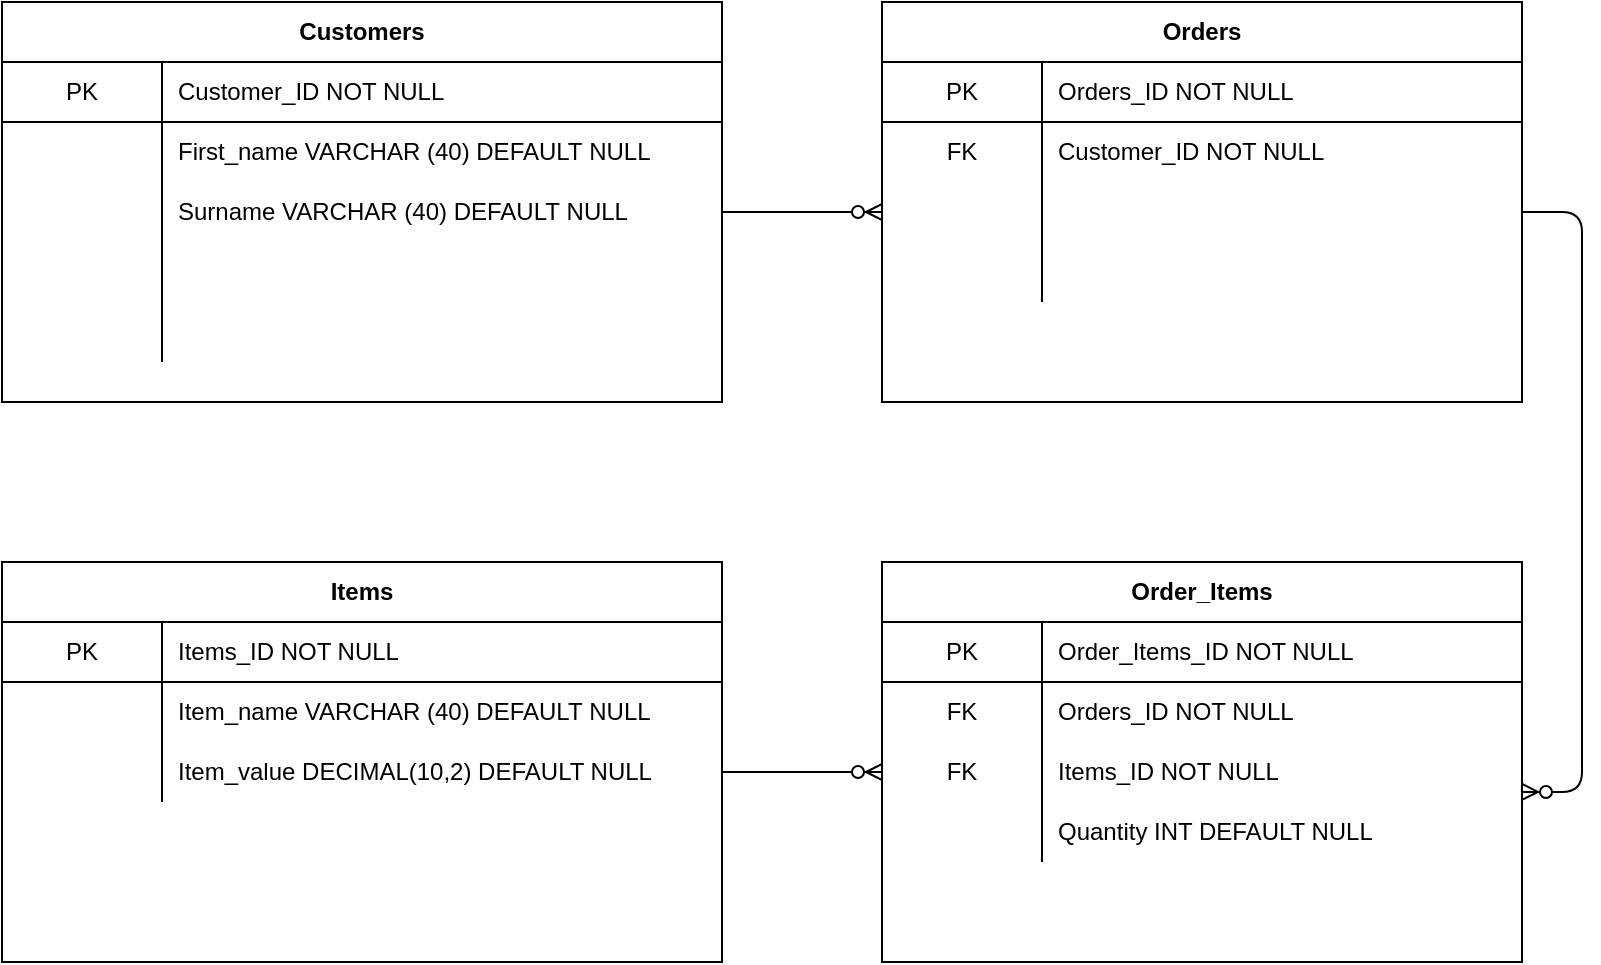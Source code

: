 <mxfile version="14.2.9" type="github">
  <diagram name="Page-1" id="9f46799a-70d6-7492-0946-bef42562c5a5">
    <mxGraphModel dx="1422" dy="832" grid="1" gridSize="10" guides="1" tooltips="1" connect="1" arrows="1" fold="1" page="1" pageScale="1" pageWidth="1100" pageHeight="850" background="#ffffff" math="0" shadow="0">
      <root>
        <mxCell id="0" />
        <mxCell id="1" parent="0" />
        <mxCell id="aNF0O6-SXwINJK2UG5cX-1" value="Customers" style="shape=table;html=1;whiteSpace=wrap;startSize=30;container=1;collapsible=0;childLayout=tableLayout;fixedRows=1;rowLines=0;fontStyle=1;align=center;" parent="1" vertex="1">
          <mxGeometry x="40" y="80" width="360" height="200" as="geometry" />
        </mxCell>
        <mxCell id="aNF0O6-SXwINJK2UG5cX-2" value="" style="shape=partialRectangle;html=1;whiteSpace=wrap;collapsible=0;dropTarget=0;pointerEvents=0;fillColor=none;top=0;left=0;bottom=1;right=0;points=[[0,0.5],[1,0.5]];portConstraint=eastwest;" parent="aNF0O6-SXwINJK2UG5cX-1" vertex="1">
          <mxGeometry y="30" width="360" height="30" as="geometry" />
        </mxCell>
        <mxCell id="aNF0O6-SXwINJK2UG5cX-3" value="PK" style="shape=partialRectangle;html=1;whiteSpace=wrap;connectable=0;fillColor=none;top=0;left=0;bottom=0;right=0;overflow=hidden;" parent="aNF0O6-SXwINJK2UG5cX-2" vertex="1">
          <mxGeometry width="80" height="30" as="geometry" />
        </mxCell>
        <mxCell id="aNF0O6-SXwINJK2UG5cX-4" value="Customer_ID NOT NULL" style="shape=partialRectangle;html=1;whiteSpace=wrap;connectable=0;fillColor=none;top=0;left=0;bottom=0;right=0;align=left;spacingLeft=6;overflow=hidden;" parent="aNF0O6-SXwINJK2UG5cX-2" vertex="1">
          <mxGeometry x="80" width="280" height="30" as="geometry" />
        </mxCell>
        <mxCell id="aNF0O6-SXwINJK2UG5cX-5" value="" style="shape=partialRectangle;html=1;whiteSpace=wrap;collapsible=0;dropTarget=0;pointerEvents=0;fillColor=none;top=0;left=0;bottom=0;right=0;points=[[0,0.5],[1,0.5]];portConstraint=eastwest;" parent="aNF0O6-SXwINJK2UG5cX-1" vertex="1">
          <mxGeometry y="60" width="360" height="30" as="geometry" />
        </mxCell>
        <mxCell id="aNF0O6-SXwINJK2UG5cX-6" value="" style="shape=partialRectangle;html=1;whiteSpace=wrap;connectable=0;fillColor=none;top=0;left=0;bottom=0;right=0;overflow=hidden;" parent="aNF0O6-SXwINJK2UG5cX-5" vertex="1">
          <mxGeometry width="80" height="30" as="geometry" />
        </mxCell>
        <mxCell id="aNF0O6-SXwINJK2UG5cX-7" value="First_name VARCHAR (40) DEFAULT&amp;nbsp;NULL" style="shape=partialRectangle;html=1;whiteSpace=wrap;connectable=0;fillColor=none;top=0;left=0;bottom=0;right=0;align=left;spacingLeft=6;overflow=hidden;" parent="aNF0O6-SXwINJK2UG5cX-5" vertex="1">
          <mxGeometry x="80" width="280" height="30" as="geometry" />
        </mxCell>
        <mxCell id="aNF0O6-SXwINJK2UG5cX-8" value="" style="shape=partialRectangle;html=1;whiteSpace=wrap;collapsible=0;dropTarget=0;pointerEvents=0;fillColor=none;top=0;left=0;bottom=0;right=0;points=[[0,0.5],[1,0.5]];portConstraint=eastwest;" parent="aNF0O6-SXwINJK2UG5cX-1" vertex="1">
          <mxGeometry y="90" width="360" height="30" as="geometry" />
        </mxCell>
        <mxCell id="aNF0O6-SXwINJK2UG5cX-9" value="" style="shape=partialRectangle;html=1;whiteSpace=wrap;connectable=0;fillColor=none;top=0;left=0;bottom=0;right=0;overflow=hidden;" parent="aNF0O6-SXwINJK2UG5cX-8" vertex="1">
          <mxGeometry width="80" height="30" as="geometry" />
        </mxCell>
        <mxCell id="aNF0O6-SXwINJK2UG5cX-10" value="Surname VARCHAR (40) DEFAULT&amp;nbsp;NULL" style="shape=partialRectangle;html=1;whiteSpace=wrap;connectable=0;fillColor=none;top=0;left=0;bottom=0;right=0;align=left;spacingLeft=6;overflow=hidden;" parent="aNF0O6-SXwINJK2UG5cX-8" vertex="1">
          <mxGeometry x="80" width="280" height="30" as="geometry" />
        </mxCell>
        <mxCell id="aNF0O6-SXwINJK2UG5cX-84" style="shape=partialRectangle;html=1;whiteSpace=wrap;collapsible=0;dropTarget=0;pointerEvents=0;fillColor=none;top=0;left=0;bottom=0;right=0;points=[[0,0.5],[1,0.5]];portConstraint=eastwest;" parent="aNF0O6-SXwINJK2UG5cX-1" vertex="1">
          <mxGeometry y="120" width="360" height="30" as="geometry" />
        </mxCell>
        <mxCell id="aNF0O6-SXwINJK2UG5cX-85" style="shape=partialRectangle;html=1;whiteSpace=wrap;connectable=0;fillColor=none;top=0;left=0;bottom=0;right=0;overflow=hidden;" parent="aNF0O6-SXwINJK2UG5cX-84" vertex="1">
          <mxGeometry width="80" height="30" as="geometry" />
        </mxCell>
        <mxCell id="aNF0O6-SXwINJK2UG5cX-86" value="" style="shape=partialRectangle;html=1;whiteSpace=wrap;connectable=0;fillColor=none;top=0;left=0;bottom=0;right=0;align=left;spacingLeft=6;overflow=hidden;" parent="aNF0O6-SXwINJK2UG5cX-84" vertex="1">
          <mxGeometry x="80" width="280" height="30" as="geometry" />
        </mxCell>
        <mxCell id="aNF0O6-SXwINJK2UG5cX-87" style="shape=partialRectangle;html=1;whiteSpace=wrap;collapsible=0;dropTarget=0;pointerEvents=0;fillColor=none;top=0;left=0;bottom=0;right=0;points=[[0,0.5],[1,0.5]];portConstraint=eastwest;" parent="aNF0O6-SXwINJK2UG5cX-1" vertex="1">
          <mxGeometry y="150" width="360" height="30" as="geometry" />
        </mxCell>
        <mxCell id="aNF0O6-SXwINJK2UG5cX-88" style="shape=partialRectangle;html=1;whiteSpace=wrap;connectable=0;fillColor=none;top=0;left=0;bottom=0;right=0;overflow=hidden;" parent="aNF0O6-SXwINJK2UG5cX-87" vertex="1">
          <mxGeometry width="80" height="30" as="geometry" />
        </mxCell>
        <mxCell id="aNF0O6-SXwINJK2UG5cX-89" value="" style="shape=partialRectangle;html=1;whiteSpace=wrap;connectable=0;fillColor=none;top=0;left=0;bottom=0;right=0;align=left;spacingLeft=6;overflow=hidden;" parent="aNF0O6-SXwINJK2UG5cX-87" vertex="1">
          <mxGeometry x="80" width="280" height="30" as="geometry" />
        </mxCell>
        <mxCell id="aNF0O6-SXwINJK2UG5cX-16" value="Orders" style="shape=table;html=1;whiteSpace=wrap;startSize=30;container=1;collapsible=0;childLayout=tableLayout;fixedRows=1;rowLines=0;fontStyle=1;align=center;" parent="1" vertex="1">
          <mxGeometry x="480" y="80" width="320" height="200" as="geometry" />
        </mxCell>
        <mxCell id="aNF0O6-SXwINJK2UG5cX-17" value="" style="shape=partialRectangle;html=1;whiteSpace=wrap;collapsible=0;dropTarget=0;pointerEvents=0;fillColor=none;top=0;left=0;bottom=1;right=0;points=[[0,0.5],[1,0.5]];portConstraint=eastwest;" parent="aNF0O6-SXwINJK2UG5cX-16" vertex="1">
          <mxGeometry y="30" width="320" height="30" as="geometry" />
        </mxCell>
        <mxCell id="aNF0O6-SXwINJK2UG5cX-18" value="PK" style="shape=partialRectangle;html=1;whiteSpace=wrap;connectable=0;fillColor=none;top=0;left=0;bottom=0;right=0;overflow=hidden;" parent="aNF0O6-SXwINJK2UG5cX-17" vertex="1">
          <mxGeometry width="80" height="30" as="geometry" />
        </mxCell>
        <mxCell id="aNF0O6-SXwINJK2UG5cX-19" value="Orders_ID NOT NULL" style="shape=partialRectangle;html=1;whiteSpace=wrap;connectable=0;fillColor=none;top=0;left=0;bottom=0;right=0;align=left;spacingLeft=6;overflow=hidden;" parent="aNF0O6-SXwINJK2UG5cX-17" vertex="1">
          <mxGeometry x="80" width="240" height="30" as="geometry" />
        </mxCell>
        <mxCell id="aNF0O6-SXwINJK2UG5cX-20" value="" style="shape=partialRectangle;html=1;whiteSpace=wrap;collapsible=0;dropTarget=0;pointerEvents=0;fillColor=none;top=0;left=0;bottom=0;right=0;points=[[0,0.5],[1,0.5]];portConstraint=eastwest;" parent="aNF0O6-SXwINJK2UG5cX-16" vertex="1">
          <mxGeometry y="60" width="320" height="30" as="geometry" />
        </mxCell>
        <mxCell id="aNF0O6-SXwINJK2UG5cX-21" value="FK" style="shape=partialRectangle;html=1;whiteSpace=wrap;connectable=0;fillColor=none;top=0;left=0;bottom=0;right=0;overflow=hidden;" parent="aNF0O6-SXwINJK2UG5cX-20" vertex="1">
          <mxGeometry width="80" height="30" as="geometry" />
        </mxCell>
        <mxCell id="aNF0O6-SXwINJK2UG5cX-22" value="Customer_ID NOT NULL" style="shape=partialRectangle;html=1;whiteSpace=wrap;connectable=0;fillColor=none;top=0;left=0;bottom=0;right=0;align=left;spacingLeft=6;overflow=hidden;" parent="aNF0O6-SXwINJK2UG5cX-20" vertex="1">
          <mxGeometry x="80" width="240" height="30" as="geometry" />
        </mxCell>
        <mxCell id="aNF0O6-SXwINJK2UG5cX-23" value="" style="shape=partialRectangle;html=1;whiteSpace=wrap;collapsible=0;dropTarget=0;pointerEvents=0;fillColor=none;top=0;left=0;bottom=0;right=0;points=[[0,0.5],[1,0.5]];portConstraint=eastwest;" parent="aNF0O6-SXwINJK2UG5cX-16" vertex="1">
          <mxGeometry y="90" width="320" height="30" as="geometry" />
        </mxCell>
        <mxCell id="aNF0O6-SXwINJK2UG5cX-24" value="" style="shape=partialRectangle;html=1;whiteSpace=wrap;connectable=0;fillColor=none;top=0;left=0;bottom=0;right=0;overflow=hidden;" parent="aNF0O6-SXwINJK2UG5cX-23" vertex="1">
          <mxGeometry width="80" height="30" as="geometry" />
        </mxCell>
        <mxCell id="aNF0O6-SXwINJK2UG5cX-25" value="" style="shape=partialRectangle;html=1;whiteSpace=wrap;connectable=0;fillColor=none;top=0;left=0;bottom=0;right=0;align=left;spacingLeft=6;overflow=hidden;" parent="aNF0O6-SXwINJK2UG5cX-23" vertex="1">
          <mxGeometry x="80" width="240" height="30" as="geometry" />
        </mxCell>
        <mxCell id="aNF0O6-SXwINJK2UG5cX-90" style="shape=partialRectangle;html=1;whiteSpace=wrap;collapsible=0;dropTarget=0;pointerEvents=0;fillColor=none;top=0;left=0;bottom=0;right=0;points=[[0,0.5],[1,0.5]];portConstraint=eastwest;" parent="aNF0O6-SXwINJK2UG5cX-16" vertex="1">
          <mxGeometry y="120" width="320" height="30" as="geometry" />
        </mxCell>
        <mxCell id="aNF0O6-SXwINJK2UG5cX-91" style="shape=partialRectangle;html=1;whiteSpace=wrap;connectable=0;fillColor=none;top=0;left=0;bottom=0;right=0;overflow=hidden;" parent="aNF0O6-SXwINJK2UG5cX-90" vertex="1">
          <mxGeometry width="80" height="30" as="geometry" />
        </mxCell>
        <mxCell id="aNF0O6-SXwINJK2UG5cX-92" value="" style="shape=partialRectangle;html=1;whiteSpace=wrap;connectable=0;fillColor=none;top=0;left=0;bottom=0;right=0;align=left;spacingLeft=6;overflow=hidden;" parent="aNF0O6-SXwINJK2UG5cX-90" vertex="1">
          <mxGeometry x="80" width="240" height="30" as="geometry" />
        </mxCell>
        <mxCell id="aNF0O6-SXwINJK2UG5cX-26" value="Items" style="shape=table;html=1;whiteSpace=wrap;startSize=30;container=1;collapsible=0;childLayout=tableLayout;fixedRows=1;rowLines=0;fontStyle=1;align=center;" parent="1" vertex="1">
          <mxGeometry x="40" y="360" width="360" height="200" as="geometry" />
        </mxCell>
        <mxCell id="aNF0O6-SXwINJK2UG5cX-27" value="" style="shape=partialRectangle;html=1;whiteSpace=wrap;collapsible=0;dropTarget=0;pointerEvents=0;fillColor=none;top=0;left=0;bottom=1;right=0;points=[[0,0.5],[1,0.5]];portConstraint=eastwest;" parent="aNF0O6-SXwINJK2UG5cX-26" vertex="1">
          <mxGeometry y="30" width="360" height="30" as="geometry" />
        </mxCell>
        <mxCell id="aNF0O6-SXwINJK2UG5cX-28" value="PK" style="shape=partialRectangle;html=1;whiteSpace=wrap;connectable=0;fillColor=none;top=0;left=0;bottom=0;right=0;overflow=hidden;" parent="aNF0O6-SXwINJK2UG5cX-27" vertex="1">
          <mxGeometry width="80" height="30" as="geometry" />
        </mxCell>
        <mxCell id="aNF0O6-SXwINJK2UG5cX-29" value="Items_ID NOT NULL" style="shape=partialRectangle;html=1;whiteSpace=wrap;connectable=0;fillColor=none;top=0;left=0;bottom=0;right=0;align=left;spacingLeft=6;overflow=hidden;" parent="aNF0O6-SXwINJK2UG5cX-27" vertex="1">
          <mxGeometry x="80" width="280" height="30" as="geometry" />
        </mxCell>
        <mxCell id="aNF0O6-SXwINJK2UG5cX-30" value="" style="shape=partialRectangle;html=1;whiteSpace=wrap;collapsible=0;dropTarget=0;pointerEvents=0;fillColor=none;top=0;left=0;bottom=0;right=0;points=[[0,0.5],[1,0.5]];portConstraint=eastwest;" parent="aNF0O6-SXwINJK2UG5cX-26" vertex="1">
          <mxGeometry y="60" width="360" height="30" as="geometry" />
        </mxCell>
        <mxCell id="aNF0O6-SXwINJK2UG5cX-31" value="" style="shape=partialRectangle;html=1;whiteSpace=wrap;connectable=0;fillColor=none;top=0;left=0;bottom=0;right=0;overflow=hidden;" parent="aNF0O6-SXwINJK2UG5cX-30" vertex="1">
          <mxGeometry width="80" height="30" as="geometry" />
        </mxCell>
        <mxCell id="aNF0O6-SXwINJK2UG5cX-32" value="Item_name VARCHAR (40) DEFAULT&amp;nbsp;NULL" style="shape=partialRectangle;html=1;whiteSpace=wrap;connectable=0;fillColor=none;top=0;left=0;bottom=0;right=0;align=left;spacingLeft=6;overflow=hidden;" parent="aNF0O6-SXwINJK2UG5cX-30" vertex="1">
          <mxGeometry x="80" width="280" height="30" as="geometry" />
        </mxCell>
        <mxCell id="aNF0O6-SXwINJK2UG5cX-33" value="" style="shape=partialRectangle;html=1;whiteSpace=wrap;collapsible=0;dropTarget=0;pointerEvents=0;fillColor=none;top=0;left=0;bottom=0;right=0;points=[[0,0.5],[1,0.5]];portConstraint=eastwest;" parent="aNF0O6-SXwINJK2UG5cX-26" vertex="1">
          <mxGeometry y="90" width="360" height="30" as="geometry" />
        </mxCell>
        <mxCell id="aNF0O6-SXwINJK2UG5cX-34" value="" style="shape=partialRectangle;html=1;whiteSpace=wrap;connectable=0;fillColor=none;top=0;left=0;bottom=0;right=0;overflow=hidden;" parent="aNF0O6-SXwINJK2UG5cX-33" vertex="1">
          <mxGeometry width="80" height="30" as="geometry" />
        </mxCell>
        <mxCell id="aNF0O6-SXwINJK2UG5cX-35" value="Item_value&amp;nbsp;DECIMAL(10,2) DEFAULT NULL" style="shape=partialRectangle;html=1;whiteSpace=wrap;connectable=0;fillColor=none;top=0;left=0;bottom=0;right=0;align=left;spacingLeft=6;overflow=hidden;" parent="aNF0O6-SXwINJK2UG5cX-33" vertex="1">
          <mxGeometry x="80" width="280" height="30" as="geometry" />
        </mxCell>
        <mxCell id="aNF0O6-SXwINJK2UG5cX-37" value="Order_Items" style="shape=table;html=1;whiteSpace=wrap;startSize=30;container=1;collapsible=0;childLayout=tableLayout;fixedRows=1;rowLines=0;fontStyle=1;align=center;" parent="1" vertex="1">
          <mxGeometry x="480" y="360" width="320" height="200" as="geometry" />
        </mxCell>
        <mxCell id="aNF0O6-SXwINJK2UG5cX-38" value="" style="shape=partialRectangle;html=1;whiteSpace=wrap;collapsible=0;dropTarget=0;pointerEvents=0;fillColor=none;top=0;left=0;bottom=1;right=0;points=[[0,0.5],[1,0.5]];portConstraint=eastwest;" parent="aNF0O6-SXwINJK2UG5cX-37" vertex="1">
          <mxGeometry y="30" width="320" height="30" as="geometry" />
        </mxCell>
        <mxCell id="aNF0O6-SXwINJK2UG5cX-39" value="PK" style="shape=partialRectangle;html=1;whiteSpace=wrap;connectable=0;fillColor=none;top=0;left=0;bottom=0;right=0;overflow=hidden;" parent="aNF0O6-SXwINJK2UG5cX-38" vertex="1">
          <mxGeometry width="80" height="30" as="geometry" />
        </mxCell>
        <mxCell id="aNF0O6-SXwINJK2UG5cX-40" value="Order_Items_ID NOT NULL" style="shape=partialRectangle;html=1;whiteSpace=wrap;connectable=0;fillColor=none;top=0;left=0;bottom=0;right=0;align=left;spacingLeft=6;overflow=hidden;" parent="aNF0O6-SXwINJK2UG5cX-38" vertex="1">
          <mxGeometry x="80" width="240" height="30" as="geometry" />
        </mxCell>
        <mxCell id="aNF0O6-SXwINJK2UG5cX-41" value="" style="shape=partialRectangle;html=1;whiteSpace=wrap;collapsible=0;dropTarget=0;pointerEvents=0;fillColor=none;top=0;left=0;bottom=0;right=0;points=[[0,0.5],[1,0.5]];portConstraint=eastwest;" parent="aNF0O6-SXwINJK2UG5cX-37" vertex="1">
          <mxGeometry y="60" width="320" height="30" as="geometry" />
        </mxCell>
        <mxCell id="aNF0O6-SXwINJK2UG5cX-42" value="FK" style="shape=partialRectangle;html=1;whiteSpace=wrap;connectable=0;fillColor=none;top=0;left=0;bottom=0;right=0;overflow=hidden;" parent="aNF0O6-SXwINJK2UG5cX-41" vertex="1">
          <mxGeometry width="80" height="30" as="geometry" />
        </mxCell>
        <mxCell id="aNF0O6-SXwINJK2UG5cX-43" value="Orders_ID NOT NULL" style="shape=partialRectangle;html=1;whiteSpace=wrap;connectable=0;fillColor=none;top=0;left=0;bottom=0;right=0;align=left;spacingLeft=6;overflow=hidden;" parent="aNF0O6-SXwINJK2UG5cX-41" vertex="1">
          <mxGeometry x="80" width="240" height="30" as="geometry" />
        </mxCell>
        <mxCell id="aNF0O6-SXwINJK2UG5cX-44" value="" style="shape=partialRectangle;html=1;whiteSpace=wrap;collapsible=0;dropTarget=0;pointerEvents=0;fillColor=none;top=0;left=0;bottom=0;right=0;points=[[0,0.5],[1,0.5]];portConstraint=eastwest;" parent="aNF0O6-SXwINJK2UG5cX-37" vertex="1">
          <mxGeometry y="90" width="320" height="30" as="geometry" />
        </mxCell>
        <mxCell id="aNF0O6-SXwINJK2UG5cX-45" value="FK" style="shape=partialRectangle;html=1;whiteSpace=wrap;connectable=0;fillColor=none;top=0;left=0;bottom=0;right=0;overflow=hidden;" parent="aNF0O6-SXwINJK2UG5cX-44" vertex="1">
          <mxGeometry width="80" height="30" as="geometry" />
        </mxCell>
        <mxCell id="aNF0O6-SXwINJK2UG5cX-46" value="Items_ID NOT NULL" style="shape=partialRectangle;html=1;whiteSpace=wrap;connectable=0;fillColor=none;top=0;left=0;bottom=0;right=0;align=left;spacingLeft=6;overflow=hidden;" parent="aNF0O6-SXwINJK2UG5cX-44" vertex="1">
          <mxGeometry x="80" width="240" height="30" as="geometry" />
        </mxCell>
        <mxCell id="aNF0O6-SXwINJK2UG5cX-93" style="shape=partialRectangle;html=1;whiteSpace=wrap;collapsible=0;dropTarget=0;pointerEvents=0;fillColor=none;top=0;left=0;bottom=0;right=0;points=[[0,0.5],[1,0.5]];portConstraint=eastwest;" parent="aNF0O6-SXwINJK2UG5cX-37" vertex="1">
          <mxGeometry y="120" width="320" height="30" as="geometry" />
        </mxCell>
        <mxCell id="aNF0O6-SXwINJK2UG5cX-94" style="shape=partialRectangle;html=1;whiteSpace=wrap;connectable=0;fillColor=none;top=0;left=0;bottom=0;right=0;overflow=hidden;" parent="aNF0O6-SXwINJK2UG5cX-93" vertex="1">
          <mxGeometry width="80" height="30" as="geometry" />
        </mxCell>
        <mxCell id="aNF0O6-SXwINJK2UG5cX-95" value="Quantity INT DEFAULT NULL" style="shape=partialRectangle;html=1;whiteSpace=wrap;connectable=0;fillColor=none;top=0;left=0;bottom=0;right=0;align=left;spacingLeft=6;overflow=hidden;" parent="aNF0O6-SXwINJK2UG5cX-93" vertex="1">
          <mxGeometry x="80" width="240" height="30" as="geometry" />
        </mxCell>
        <mxCell id="aNF0O6-SXwINJK2UG5cX-102" value="" style="edgeStyle=entityRelationEdgeStyle;fontSize=12;html=1;endArrow=ERzeroToMany;endFill=1;entryX=0;entryY=0.5;entryDx=0;entryDy=0;exitX=1;exitY=0.5;exitDx=0;exitDy=0;" parent="1" source="aNF0O6-SXwINJK2UG5cX-8" target="aNF0O6-SXwINJK2UG5cX-23" edge="1">
          <mxGeometry width="100" height="100" relative="1" as="geometry">
            <mxPoint x="370" y="425" as="sourcePoint" />
            <mxPoint x="470" y="325" as="targetPoint" />
          </mxGeometry>
        </mxCell>
        <mxCell id="aNF0O6-SXwINJK2UG5cX-103" value="" style="edgeStyle=entityRelationEdgeStyle;fontSize=12;html=1;endArrow=ERzeroToMany;endFill=1;entryX=0;entryY=0.5;entryDx=0;entryDy=0;exitX=1;exitY=0.5;exitDx=0;exitDy=0;" parent="1" source="aNF0O6-SXwINJK2UG5cX-33" target="aNF0O6-SXwINJK2UG5cX-44" edge="1">
          <mxGeometry width="100" height="100" relative="1" as="geometry">
            <mxPoint x="420" y="630" as="sourcePoint" />
            <mxPoint x="500" y="630" as="targetPoint" />
          </mxGeometry>
        </mxCell>
        <mxCell id="NWs4xZE2qYudtkoeSEys-1" value="" style="edgeStyle=entityRelationEdgeStyle;fontSize=12;html=1;endArrow=ERzeroToMany;endFill=1;entryX=1;entryY=0.833;entryDx=0;entryDy=0;entryPerimeter=0;exitX=1;exitY=0.5;exitDx=0;exitDy=0;" edge="1" parent="1" source="aNF0O6-SXwINJK2UG5cX-23" target="aNF0O6-SXwINJK2UG5cX-44">
          <mxGeometry width="100" height="100" relative="1" as="geometry">
            <mxPoint x="810" y="170" as="sourcePoint" />
            <mxPoint x="960" y="200" as="targetPoint" />
          </mxGeometry>
        </mxCell>
      </root>
    </mxGraphModel>
  </diagram>
</mxfile>
